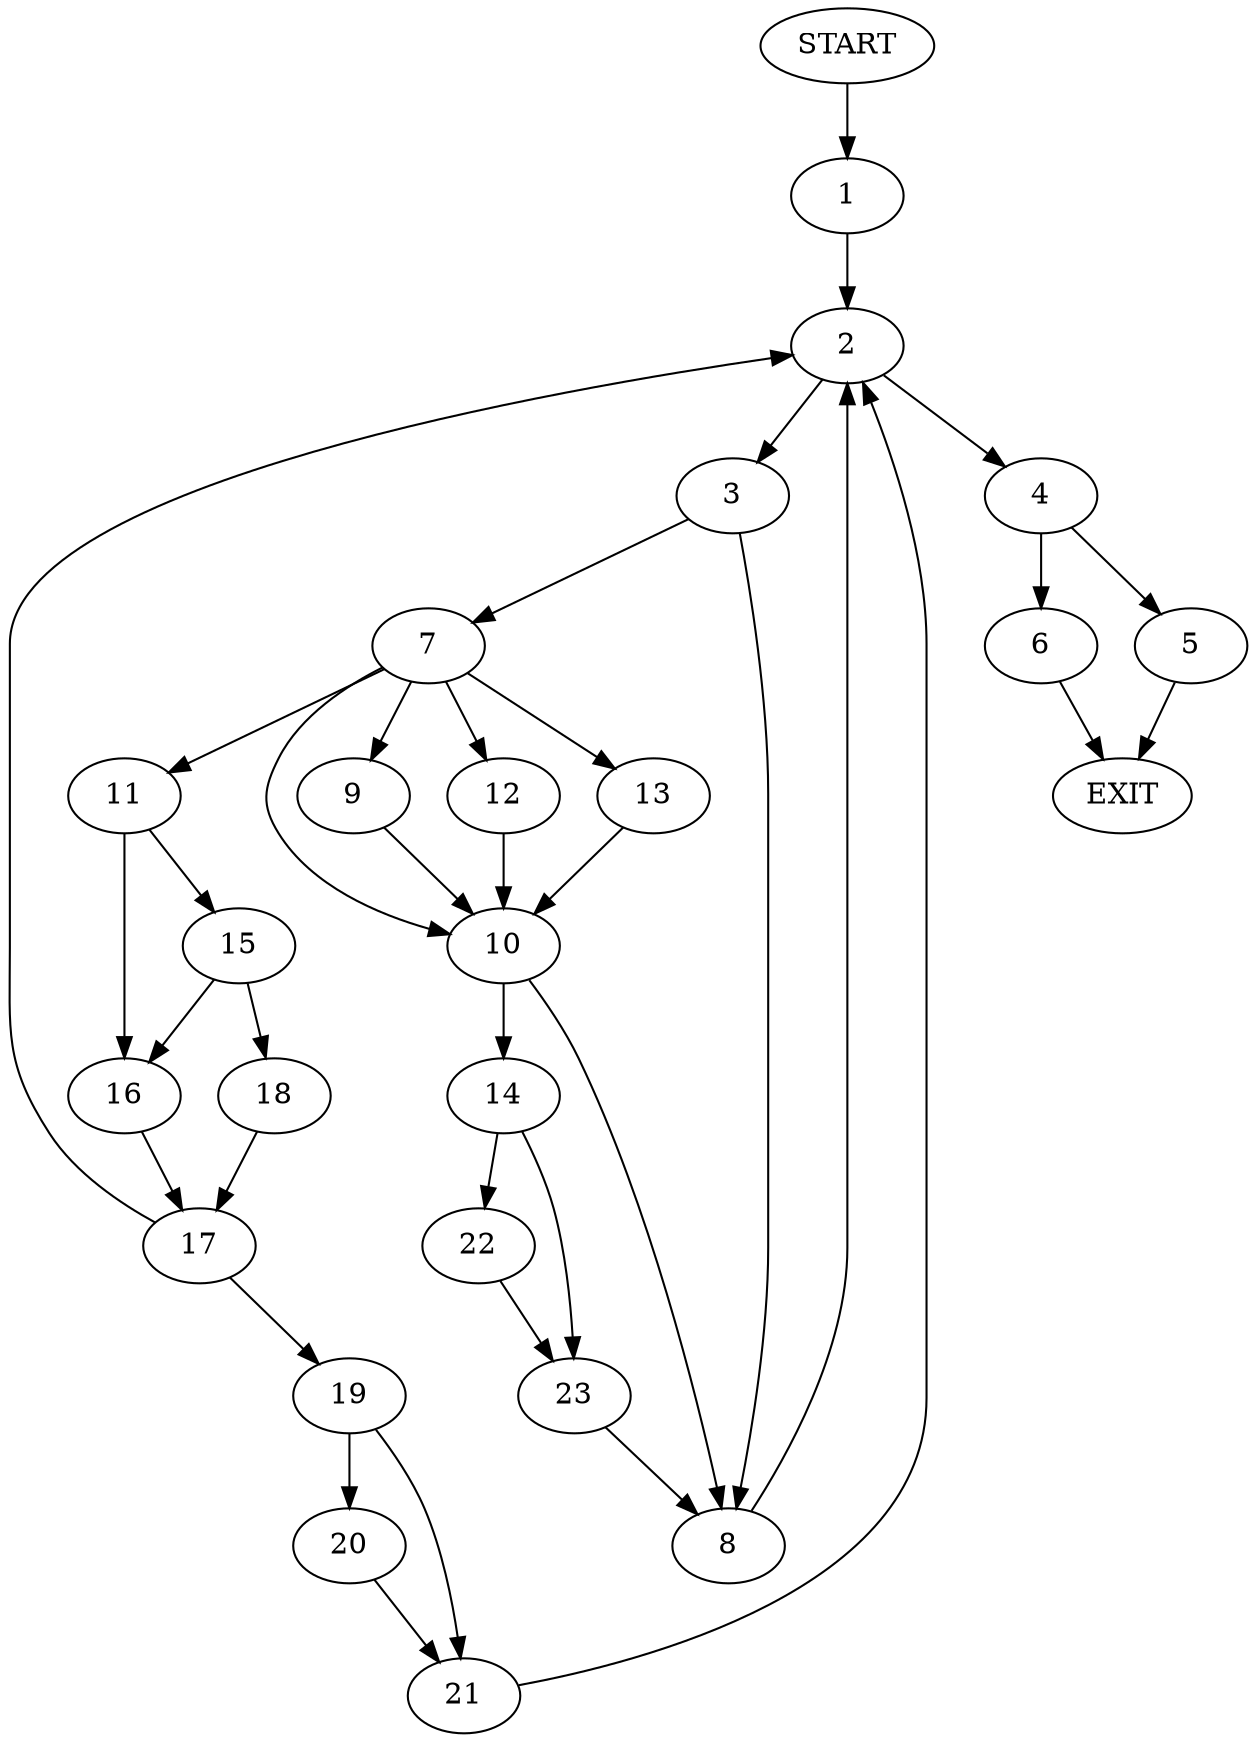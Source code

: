 digraph {
0 [label="START"]
24 [label="EXIT"]
0 -> 1
1 -> 2
2 -> 3
2 -> 4
4 -> 5
4 -> 6
3 -> 7
3 -> 8
7 -> 9
7 -> 10
7 -> 11
7 -> 12
7 -> 13
8 -> 2
10 -> 14
10 -> 8
13 -> 10
12 -> 10
11 -> 15
11 -> 16
9 -> 10
16 -> 17
15 -> 16
15 -> 18
18 -> 17
17 -> 19
17 -> 2
19 -> 20
19 -> 21
20 -> 21
21 -> 2
14 -> 22
14 -> 23
22 -> 23
23 -> 8
6 -> 24
5 -> 24
}
